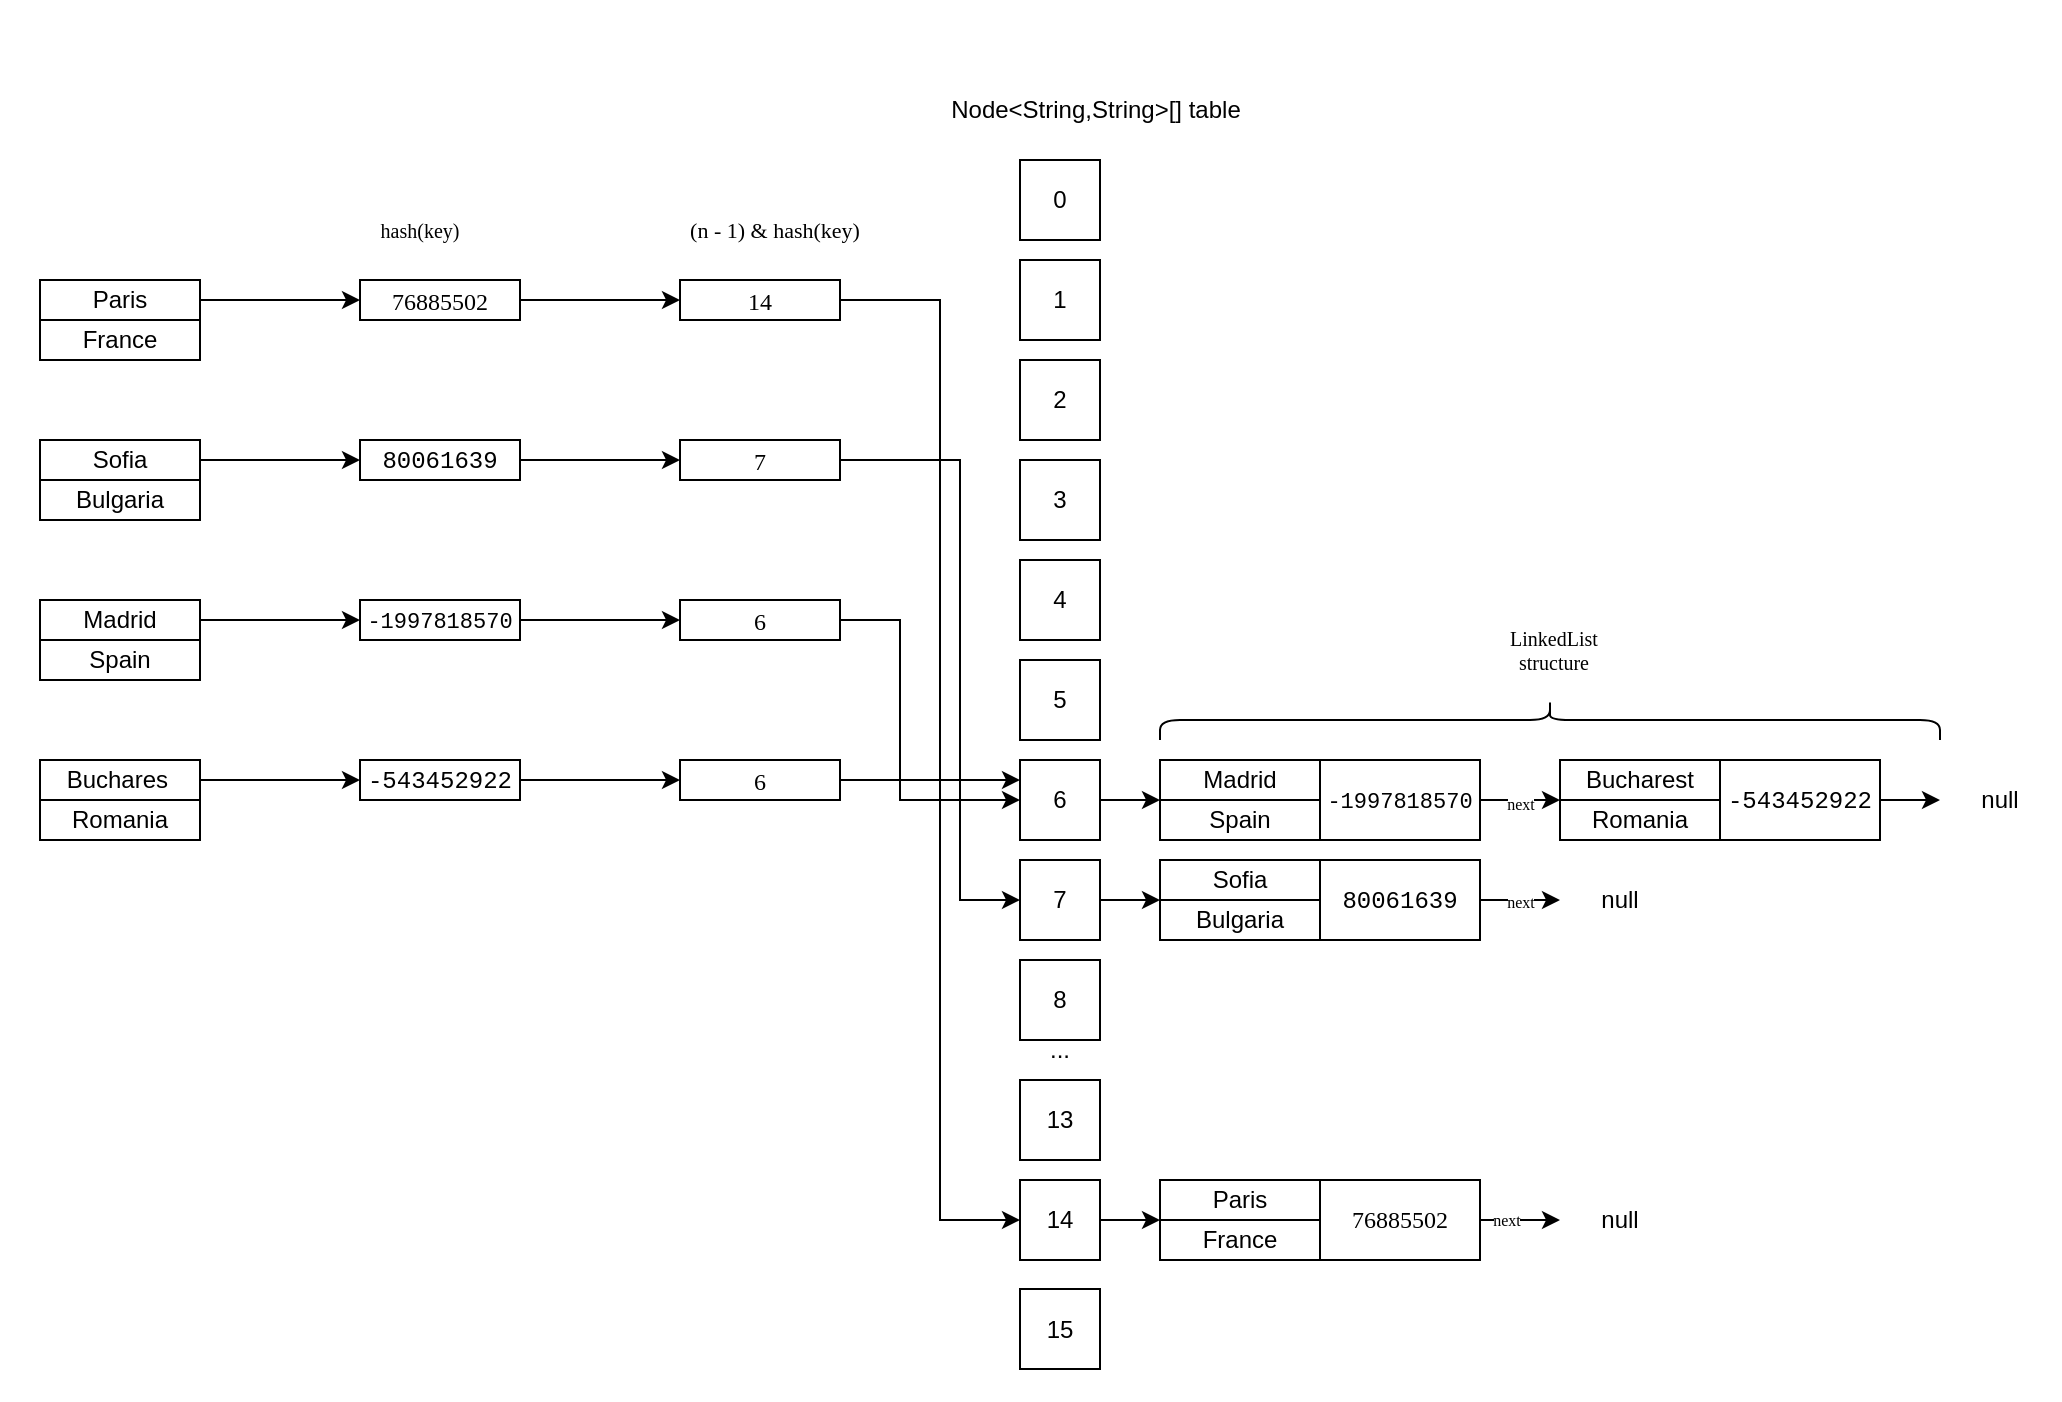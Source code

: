 <mxfile version="15.7.3" type="device"><diagram id="Nvndok4tafGtLgU46v9d" name="Page-1"><mxGraphModel dx="1106" dy="2089" grid="1" gridSize="10" guides="1" tooltips="1" connect="1" arrows="1" fold="1" page="1" pageScale="1" pageWidth="827" pageHeight="1169" math="0" shadow="0"><root><mxCell id="0"/><mxCell id="1" parent="0"/><mxCell id="9T-DCIoumY3WZhUEI2T4-92" value="" style="rounded=0;whiteSpace=wrap;html=1;labelBackgroundColor=#FFFFFF;fontFamily=Verdana;fontSize=10;fontColor=#000000;align=left;strokeColor=none;" vertex="1" parent="1"><mxGeometry x="20" y="-60" width="1030" height="700" as="geometry"/></mxCell><mxCell id="Ldy0dOYnpSdheRicfwM3-1" value="0" style="rounded=0;whiteSpace=wrap;html=1;" parent="1" vertex="1"><mxGeometry x="530" y="20" width="40" height="40" as="geometry"/></mxCell><mxCell id="Ldy0dOYnpSdheRicfwM3-2" value="1" style="rounded=0;whiteSpace=wrap;html=1;" parent="1" vertex="1"><mxGeometry x="530" y="70" width="40" height="40" as="geometry"/></mxCell><mxCell id="Ldy0dOYnpSdheRicfwM3-3" value="2" style="rounded=0;whiteSpace=wrap;html=1;" parent="1" vertex="1"><mxGeometry x="530" y="120" width="40" height="40" as="geometry"/></mxCell><mxCell id="Ldy0dOYnpSdheRicfwM3-4" value="3" style="rounded=0;whiteSpace=wrap;html=1;" parent="1" vertex="1"><mxGeometry x="530" y="170" width="40" height="40" as="geometry"/></mxCell><mxCell id="Ldy0dOYnpSdheRicfwM3-5" value="4" style="rounded=0;whiteSpace=wrap;html=1;" parent="1" vertex="1"><mxGeometry x="530" y="220" width="40" height="40" as="geometry"/></mxCell><mxCell id="Ldy0dOYnpSdheRicfwM3-6" value="5" style="rounded=0;whiteSpace=wrap;html=1;" parent="1" vertex="1"><mxGeometry x="530" y="270" width="40" height="40" as="geometry"/></mxCell><mxCell id="Ldy0dOYnpSdheRicfwM3-7" value="13" style="rounded=0;whiteSpace=wrap;html=1;" parent="1" vertex="1"><mxGeometry x="530" y="480" width="40" height="40" as="geometry"/></mxCell><mxCell id="9T-DCIoumY3WZhUEI2T4-77" style="edgeStyle=orthogonalEdgeStyle;rounded=0;orthogonalLoop=1;jettySize=auto;html=1;exitX=1;exitY=0.5;exitDx=0;exitDy=0;entryX=0;entryY=0;entryDx=0;entryDy=0;fontFamily=Verdana;fontSize=10;fontColor=#000000;" edge="1" parent="1" source="Ldy0dOYnpSdheRicfwM3-8" target="9T-DCIoumY3WZhUEI2T4-28"><mxGeometry relative="1" as="geometry"/></mxCell><mxCell id="Ldy0dOYnpSdheRicfwM3-8" value="14" style="rounded=0;whiteSpace=wrap;html=1;" parent="1" vertex="1"><mxGeometry x="530" y="530" width="40" height="40" as="geometry"/></mxCell><mxCell id="Ldy0dOYnpSdheRicfwM3-9" value="15" style="rounded=0;whiteSpace=wrap;html=1;" parent="1" vertex="1"><mxGeometry x="530" y="584.5" width="40" height="40" as="geometry"/></mxCell><mxCell id="Ldy0dOYnpSdheRicfwM3-10" value="..." style="text;html=1;strokeColor=none;fillColor=none;align=center;verticalAlign=middle;whiteSpace=wrap;rounded=0;" parent="1" vertex="1"><mxGeometry x="520" y="450" width="60" height="30" as="geometry"/></mxCell><mxCell id="Ldy0dOYnpSdheRicfwM3-11" value="Node&amp;lt;String,String&amp;gt;[] table" style="text;html=1;strokeColor=none;fillColor=none;align=center;verticalAlign=middle;whiteSpace=wrap;rounded=0;" parent="1" vertex="1"><mxGeometry x="470" y="-20" width="196" height="30" as="geometry"/></mxCell><mxCell id="9T-DCIoumY3WZhUEI2T4-21" style="edgeStyle=orthogonalEdgeStyle;rounded=0;orthogonalLoop=1;jettySize=auto;html=1;exitX=1;exitY=0.5;exitDx=0;exitDy=0;entryX=0;entryY=0.5;entryDx=0;entryDy=0;fontFamily=Verdana;fontColor=#000000;" edge="1" parent="1" source="9T-DCIoumY3WZhUEI2T4-2" target="9T-DCIoumY3WZhUEI2T4-7"><mxGeometry relative="1" as="geometry"/></mxCell><mxCell id="9T-DCIoumY3WZhUEI2T4-2" value="Paris" style="rounded=0;whiteSpace=wrap;html=1;" vertex="1" parent="1"><mxGeometry x="40" y="80" width="80" height="20" as="geometry"/></mxCell><mxCell id="9T-DCIoumY3WZhUEI2T4-3" value="France" style="rounded=0;whiteSpace=wrap;html=1;" vertex="1" parent="1"><mxGeometry x="40" y="100" width="80" height="20" as="geometry"/></mxCell><mxCell id="9T-DCIoumY3WZhUEI2T4-22" style="edgeStyle=orthogonalEdgeStyle;rounded=0;orthogonalLoop=1;jettySize=auto;html=1;exitX=1;exitY=0.5;exitDx=0;exitDy=0;entryX=0;entryY=0.5;entryDx=0;entryDy=0;fontFamily=Verdana;fontColor=#000000;" edge="1" parent="1" source="9T-DCIoumY3WZhUEI2T4-7" target="9T-DCIoumY3WZhUEI2T4-9"><mxGeometry relative="1" as="geometry"/></mxCell><mxCell id="9T-DCIoumY3WZhUEI2T4-7" value="&lt;div style=&quot;line-height: 18px&quot;&gt;&lt;font face=&quot;Verdana&quot; style=&quot;background-color: rgb(255 , 255 , 255)&quot;&gt;76885502&lt;/font&gt;&lt;/div&gt;" style="rounded=0;whiteSpace=wrap;html=1;" vertex="1" parent="1"><mxGeometry x="200" y="80" width="80" height="20" as="geometry"/></mxCell><mxCell id="9T-DCIoumY3WZhUEI2T4-20" style="edgeStyle=orthogonalEdgeStyle;rounded=0;orthogonalLoop=1;jettySize=auto;html=1;exitX=1;exitY=0.5;exitDx=0;exitDy=0;entryX=0;entryY=0.5;entryDx=0;entryDy=0;fontFamily=Verdana;fontColor=#000000;" edge="1" parent="1" source="9T-DCIoumY3WZhUEI2T4-9" target="Ldy0dOYnpSdheRicfwM3-8"><mxGeometry relative="1" as="geometry"><Array as="points"><mxPoint x="490" y="90"/><mxPoint x="490" y="550"/></Array></mxGeometry></mxCell><mxCell id="9T-DCIoumY3WZhUEI2T4-9" value="&lt;div style=&quot;line-height: 18px&quot;&gt;&lt;font face=&quot;Verdana&quot; style=&quot;background-color: rgb(255 , 255 , 255)&quot;&gt;14&lt;/font&gt;&lt;/div&gt;" style="rounded=0;whiteSpace=wrap;html=1;" vertex="1" parent="1"><mxGeometry x="360" y="80" width="80" height="20" as="geometry"/></mxCell><mxCell id="9T-DCIoumY3WZhUEI2T4-63" style="edgeStyle=orthogonalEdgeStyle;rounded=0;orthogonalLoop=1;jettySize=auto;html=1;exitX=1;exitY=0.5;exitDx=0;exitDy=0;entryX=0;entryY=0;entryDx=0;entryDy=0;fontFamily=Verdana;fontSize=11;fontColor=#000000;" edge="1" parent="1" source="9T-DCIoumY3WZhUEI2T4-10" target="9T-DCIoumY3WZhUEI2T4-56"><mxGeometry relative="1" as="geometry"/></mxCell><mxCell id="9T-DCIoumY3WZhUEI2T4-10" value="6" style="rounded=0;whiteSpace=wrap;html=1;" vertex="1" parent="1"><mxGeometry x="530" y="320" width="40" height="40" as="geometry"/></mxCell><mxCell id="9T-DCIoumY3WZhUEI2T4-78" style="edgeStyle=orthogonalEdgeStyle;rounded=0;orthogonalLoop=1;jettySize=auto;html=1;exitX=1;exitY=0.5;exitDx=0;exitDy=0;entryX=0;entryY=0;entryDx=0;entryDy=0;fontFamily=Verdana;fontSize=10;fontColor=#000000;" edge="1" parent="1" source="9T-DCIoumY3WZhUEI2T4-11" target="9T-DCIoumY3WZhUEI2T4-46"><mxGeometry relative="1" as="geometry"/></mxCell><mxCell id="9T-DCIoumY3WZhUEI2T4-11" value="7" style="rounded=0;whiteSpace=wrap;html=1;" vertex="1" parent="1"><mxGeometry x="530" y="370" width="40" height="40" as="geometry"/></mxCell><mxCell id="9T-DCIoumY3WZhUEI2T4-12" value="8" style="rounded=0;whiteSpace=wrap;html=1;" vertex="1" parent="1"><mxGeometry x="530" y="420" width="40" height="40" as="geometry"/></mxCell><mxCell id="9T-DCIoumY3WZhUEI2T4-91" style="edgeStyle=orthogonalEdgeStyle;rounded=0;orthogonalLoop=1;jettySize=auto;html=1;exitX=1;exitY=0.5;exitDx=0;exitDy=0;fontFamily=Verdana;fontSize=10;fontColor=#000000;" edge="1" parent="1" source="9T-DCIoumY3WZhUEI2T4-24" target="9T-DCIoumY3WZhUEI2T4-90"><mxGeometry relative="1" as="geometry"/></mxCell><mxCell id="9T-DCIoumY3WZhUEI2T4-102" value="next" style="edgeLabel;html=1;align=center;verticalAlign=middle;resizable=0;points=[];fontSize=8;fontFamily=Verdana;fontColor=#000000;" vertex="1" connectable="0" parent="9T-DCIoumY3WZhUEI2T4-91"><mxGeometry x="-0.35" relative="1" as="geometry"><mxPoint as="offset"/></mxGeometry></mxCell><mxCell id="9T-DCIoumY3WZhUEI2T4-24" value="&lt;span style=&quot;font-family: &amp;#34;verdana&amp;#34; ; background-color: rgb(255 , 255 , 255)&quot;&gt;76885502&lt;/span&gt;" style="rounded=0;whiteSpace=wrap;html=1;" vertex="1" parent="1"><mxGeometry x="680" y="530" width="80" height="40" as="geometry"/></mxCell><mxCell id="9T-DCIoumY3WZhUEI2T4-27" value="Paris" style="rounded=0;whiteSpace=wrap;html=1;" vertex="1" parent="1"><mxGeometry x="600" y="530" width="80" height="20" as="geometry"/></mxCell><mxCell id="9T-DCIoumY3WZhUEI2T4-28" value="France" style="rounded=0;whiteSpace=wrap;html=1;" vertex="1" parent="1"><mxGeometry x="600" y="550" width="80" height="20" as="geometry"/></mxCell><mxCell id="9T-DCIoumY3WZhUEI2T4-33" style="edgeStyle=orthogonalEdgeStyle;rounded=0;orthogonalLoop=1;jettySize=auto;html=1;exitX=1;exitY=0.5;exitDx=0;exitDy=0;fontFamily=Verdana;fontColor=#000000;" edge="1" parent="1" source="9T-DCIoumY3WZhUEI2T4-29" target="9T-DCIoumY3WZhUEI2T4-31"><mxGeometry relative="1" as="geometry"/></mxCell><mxCell id="9T-DCIoumY3WZhUEI2T4-29" value="Sofia" style="rounded=0;whiteSpace=wrap;html=1;" vertex="1" parent="1"><mxGeometry x="40" y="160" width="80" height="20" as="geometry"/></mxCell><mxCell id="9T-DCIoumY3WZhUEI2T4-30" value="Bulgaria" style="rounded=0;whiteSpace=wrap;html=1;" vertex="1" parent="1"><mxGeometry x="40" y="180" width="80" height="20" as="geometry"/></mxCell><mxCell id="9T-DCIoumY3WZhUEI2T4-38" style="edgeStyle=orthogonalEdgeStyle;rounded=0;orthogonalLoop=1;jettySize=auto;html=1;exitX=1;exitY=0.5;exitDx=0;exitDy=0;entryX=0;entryY=0.5;entryDx=0;entryDy=0;fontFamily=Verdana;fontColor=#000000;" edge="1" parent="1" source="9T-DCIoumY3WZhUEI2T4-31" target="9T-DCIoumY3WZhUEI2T4-34"><mxGeometry relative="1" as="geometry"/></mxCell><mxCell id="9T-DCIoumY3WZhUEI2T4-31" value="&lt;div style=&quot;line-height: 18px&quot;&gt;&lt;div style=&quot;font-family: &amp;#34;menlo&amp;#34; , &amp;#34;monaco&amp;#34; , &amp;#34;courier new&amp;#34; , monospace ; line-height: 18px&quot;&gt;&lt;font style=&quot;background-color: rgb(255 , 255 , 255)&quot;&gt;80061639&lt;/font&gt;&lt;/div&gt;&lt;/div&gt;" style="rounded=0;whiteSpace=wrap;html=1;" vertex="1" parent="1"><mxGeometry x="200" y="160" width="80" height="20" as="geometry"/></mxCell><mxCell id="9T-DCIoumY3WZhUEI2T4-79" style="edgeStyle=orthogonalEdgeStyle;rounded=0;orthogonalLoop=1;jettySize=auto;html=1;exitX=1;exitY=0.5;exitDx=0;exitDy=0;entryX=0;entryY=0.5;entryDx=0;entryDy=0;fontFamily=Verdana;fontSize=10;fontColor=#000000;" edge="1" parent="1" source="9T-DCIoumY3WZhUEI2T4-34" target="9T-DCIoumY3WZhUEI2T4-11"><mxGeometry relative="1" as="geometry"><Array as="points"><mxPoint x="500" y="170"/><mxPoint x="500" y="390"/></Array></mxGeometry></mxCell><mxCell id="9T-DCIoumY3WZhUEI2T4-34" value="&lt;div style=&quot;line-height: 18px&quot;&gt;&lt;font face=&quot;Verdana&quot; style=&quot;background-color: rgb(255 , 255 , 255)&quot;&gt;7&lt;/font&gt;&lt;/div&gt;" style="rounded=0;whiteSpace=wrap;html=1;" vertex="1" parent="1"><mxGeometry x="360" y="160" width="80" height="20" as="geometry"/></mxCell><mxCell id="9T-DCIoumY3WZhUEI2T4-42" value="&lt;font style=&quot;font-size: 8px&quot;&gt;next&lt;/font&gt;" style="edgeStyle=orthogonalEdgeStyle;rounded=0;orthogonalLoop=1;jettySize=auto;html=1;exitX=1;exitY=0.5;exitDx=0;exitDy=0;fontFamily=Verdana;fontColor=#000000;" edge="1" parent="1" source="9T-DCIoumY3WZhUEI2T4-43" target="9T-DCIoumY3WZhUEI2T4-44"><mxGeometry relative="1" as="geometry"/></mxCell><mxCell id="9T-DCIoumY3WZhUEI2T4-43" value="&lt;span style=&quot;font-family: &amp;#34;menlo&amp;#34; , &amp;#34;monaco&amp;#34; , &amp;#34;courier new&amp;#34; , monospace ; background-color: rgb(255 , 255 , 255)&quot;&gt;80061639&lt;/span&gt;" style="rounded=0;whiteSpace=wrap;html=1;" vertex="1" parent="1"><mxGeometry x="680" y="370" width="80" height="40" as="geometry"/></mxCell><mxCell id="9T-DCIoumY3WZhUEI2T4-44" value="null" style="text;html=1;strokeColor=none;fillColor=none;align=center;verticalAlign=middle;whiteSpace=wrap;rounded=0;" vertex="1" parent="1"><mxGeometry x="800" y="375" width="60" height="30" as="geometry"/></mxCell><mxCell id="9T-DCIoumY3WZhUEI2T4-45" value="Sofia" style="rounded=0;whiteSpace=wrap;html=1;" vertex="1" parent="1"><mxGeometry x="600" y="370" width="80" height="20" as="geometry"/></mxCell><mxCell id="9T-DCIoumY3WZhUEI2T4-46" value="Bulgaria" style="rounded=0;whiteSpace=wrap;html=1;" vertex="1" parent="1"><mxGeometry x="600" y="390" width="80" height="20" as="geometry"/></mxCell><mxCell id="9T-DCIoumY3WZhUEI2T4-47" style="edgeStyle=orthogonalEdgeStyle;rounded=0;orthogonalLoop=1;jettySize=auto;html=1;exitX=1;exitY=0.5;exitDx=0;exitDy=0;fontFamily=Verdana;fontColor=#000000;" edge="1" parent="1" source="9T-DCIoumY3WZhUEI2T4-48" target="9T-DCIoumY3WZhUEI2T4-51"><mxGeometry relative="1" as="geometry"/></mxCell><mxCell id="9T-DCIoumY3WZhUEI2T4-48" value="Madrid" style="rounded=0;whiteSpace=wrap;html=1;" vertex="1" parent="1"><mxGeometry x="40" y="240" width="80" height="20" as="geometry"/></mxCell><mxCell id="9T-DCIoumY3WZhUEI2T4-49" value="Spain" style="rounded=0;whiteSpace=wrap;html=1;" vertex="1" parent="1"><mxGeometry x="40" y="260" width="80" height="20" as="geometry"/></mxCell><mxCell id="9T-DCIoumY3WZhUEI2T4-50" style="edgeStyle=orthogonalEdgeStyle;rounded=0;orthogonalLoop=1;jettySize=auto;html=1;exitX=1;exitY=0.5;exitDx=0;exitDy=0;entryX=0;entryY=0.5;entryDx=0;entryDy=0;fontFamily=Verdana;fontColor=#000000;" edge="1" parent="1" source="9T-DCIoumY3WZhUEI2T4-51" target="9T-DCIoumY3WZhUEI2T4-52"><mxGeometry relative="1" as="geometry"/></mxCell><mxCell id="9T-DCIoumY3WZhUEI2T4-51" value="&lt;div style=&quot;line-height: 18px&quot;&gt;&lt;div style=&quot;font-family: &amp;#34;menlo&amp;#34; , &amp;#34;monaco&amp;#34; , &amp;#34;courier new&amp;#34; , monospace ; line-height: 18px&quot;&gt;&lt;font style=&quot;background-color: rgb(255 , 255 , 255) ; font-size: 11px&quot;&gt;-1997818570&lt;/font&gt;&lt;/div&gt;&lt;/div&gt;" style="rounded=0;whiteSpace=wrap;html=1;" vertex="1" parent="1"><mxGeometry x="200" y="240" width="80" height="20" as="geometry"/></mxCell><mxCell id="9T-DCIoumY3WZhUEI2T4-53" style="edgeStyle=orthogonalEdgeStyle;rounded=0;orthogonalLoop=1;jettySize=auto;html=1;exitX=1;exitY=0.5;exitDx=0;exitDy=0;entryX=0;entryY=0.5;entryDx=0;entryDy=0;fontFamily=Verdana;fontSize=11;fontColor=#000000;" edge="1" parent="1" source="9T-DCIoumY3WZhUEI2T4-52" target="9T-DCIoumY3WZhUEI2T4-10"><mxGeometry relative="1" as="geometry"><Array as="points"><mxPoint x="470" y="250"/><mxPoint x="470" y="340"/></Array></mxGeometry></mxCell><mxCell id="9T-DCIoumY3WZhUEI2T4-52" value="&lt;div style=&quot;line-height: 18px&quot;&gt;&lt;font face=&quot;Verdana&quot; style=&quot;background-color: rgb(255 , 255 , 255)&quot;&gt;6&lt;/font&gt;&lt;/div&gt;" style="rounded=0;whiteSpace=wrap;html=1;" vertex="1" parent="1"><mxGeometry x="360" y="240" width="80" height="20" as="geometry"/></mxCell><mxCell id="9T-DCIoumY3WZhUEI2T4-64" value="&lt;font style=&quot;font-size: 8px&quot;&gt;next&lt;/font&gt;" style="edgeStyle=orthogonalEdgeStyle;rounded=0;orthogonalLoop=1;jettySize=auto;html=1;exitX=1;exitY=0.5;exitDx=0;exitDy=0;fontFamily=Verdana;fontSize=11;fontColor=#000000;" edge="1" parent="1" source="9T-DCIoumY3WZhUEI2T4-54"><mxGeometry relative="1" as="geometry"><mxPoint x="800" y="340" as="targetPoint"/></mxGeometry></mxCell><mxCell id="9T-DCIoumY3WZhUEI2T4-54" value="&lt;span style=&quot;font-family: &amp;#34;menlo&amp;#34; , &amp;#34;monaco&amp;#34; , &amp;#34;courier new&amp;#34; , monospace ; font-size: 11px ; background-color: rgb(255 , 255 , 255)&quot;&gt;-1997818570&lt;/span&gt;" style="rounded=0;whiteSpace=wrap;html=1;" vertex="1" parent="1"><mxGeometry x="680" y="320" width="80" height="40" as="geometry"/></mxCell><mxCell id="9T-DCIoumY3WZhUEI2T4-55" value="Madrid" style="rounded=0;whiteSpace=wrap;html=1;" vertex="1" parent="1"><mxGeometry x="600" y="320" width="80" height="20" as="geometry"/></mxCell><mxCell id="9T-DCIoumY3WZhUEI2T4-56" value="Spain" style="rounded=0;whiteSpace=wrap;html=1;" vertex="1" parent="1"><mxGeometry x="600" y="340" width="80" height="20" as="geometry"/></mxCell><mxCell id="9T-DCIoumY3WZhUEI2T4-70" style="edgeStyle=orthogonalEdgeStyle;rounded=0;orthogonalLoop=1;jettySize=auto;html=1;exitX=1;exitY=0.5;exitDx=0;exitDy=0;fontFamily=Verdana;fontSize=10;fontColor=#000000;" edge="1" parent="1" source="9T-DCIoumY3WZhUEI2T4-66" target="9T-DCIoumY3WZhUEI2T4-69"><mxGeometry relative="1" as="geometry"/></mxCell><mxCell id="9T-DCIoumY3WZhUEI2T4-66" value="&lt;div style=&quot;font-family: &amp;#34;menlo&amp;#34; , &amp;#34;monaco&amp;#34; , &amp;#34;courier new&amp;#34; , monospace ; line-height: 18px&quot;&gt;&lt;span style=&quot;background-color: rgb(255 , 255 , 255)&quot;&gt;-543452922&lt;/span&gt;&lt;/div&gt;" style="rounded=0;whiteSpace=wrap;html=1;" vertex="1" parent="1"><mxGeometry x="880" y="320" width="80" height="40" as="geometry"/></mxCell><mxCell id="9T-DCIoumY3WZhUEI2T4-67" value="Bucharest" style="rounded=0;whiteSpace=wrap;html=1;" vertex="1" parent="1"><mxGeometry x="800" y="320" width="80" height="20" as="geometry"/></mxCell><mxCell id="9T-DCIoumY3WZhUEI2T4-68" value="Romania" style="rounded=0;whiteSpace=wrap;html=1;" vertex="1" parent="1"><mxGeometry x="800" y="340" width="80" height="20" as="geometry"/></mxCell><mxCell id="9T-DCIoumY3WZhUEI2T4-69" value="null" style="text;html=1;strokeColor=none;fillColor=none;align=center;verticalAlign=middle;whiteSpace=wrap;rounded=0;" vertex="1" parent="1"><mxGeometry x="990" y="325" width="60" height="30" as="geometry"/></mxCell><mxCell id="9T-DCIoumY3WZhUEI2T4-84" style="edgeStyle=orthogonalEdgeStyle;rounded=0;orthogonalLoop=1;jettySize=auto;html=1;exitX=1;exitY=0.5;exitDx=0;exitDy=0;fontFamily=Verdana;fontColor=#000000;" edge="1" parent="1" source="9T-DCIoumY3WZhUEI2T4-85" target="9T-DCIoumY3WZhUEI2T4-88"><mxGeometry relative="1" as="geometry"/></mxCell><mxCell id="9T-DCIoumY3WZhUEI2T4-85" value="Buchares&lt;span style=&quot;white-space: pre&quot;&gt;&#9;&lt;/span&gt;" style="rounded=0;whiteSpace=wrap;html=1;" vertex="1" parent="1"><mxGeometry x="40" y="320" width="80" height="20" as="geometry"/></mxCell><mxCell id="9T-DCIoumY3WZhUEI2T4-86" value="Romania" style="rounded=0;whiteSpace=wrap;html=1;" vertex="1" parent="1"><mxGeometry x="40" y="340" width="80" height="20" as="geometry"/></mxCell><mxCell id="9T-DCIoumY3WZhUEI2T4-87" style="edgeStyle=orthogonalEdgeStyle;rounded=0;orthogonalLoop=1;jettySize=auto;html=1;exitX=1;exitY=0.5;exitDx=0;exitDy=0;entryX=0;entryY=0.5;entryDx=0;entryDy=0;fontFamily=Verdana;fontColor=#000000;" edge="1" parent="1" source="9T-DCIoumY3WZhUEI2T4-88" target="9T-DCIoumY3WZhUEI2T4-89"><mxGeometry relative="1" as="geometry"/></mxCell><mxCell id="9T-DCIoumY3WZhUEI2T4-88" value="&lt;div style=&quot;line-height: 18px&quot;&gt;&lt;div style=&quot;font-family: &amp;#34;menlo&amp;#34; , &amp;#34;monaco&amp;#34; , &amp;#34;courier new&amp;#34; , monospace ; line-height: 18px&quot;&gt;&lt;span style=&quot;background-color: rgb(255 , 255 , 255)&quot;&gt;-543452922&lt;/span&gt;&lt;br&gt;&lt;/div&gt;&lt;/div&gt;" style="rounded=0;whiteSpace=wrap;html=1;" vertex="1" parent="1"><mxGeometry x="200" y="320" width="80" height="20" as="geometry"/></mxCell><mxCell id="9T-DCIoumY3WZhUEI2T4-94" style="edgeStyle=orthogonalEdgeStyle;rounded=0;orthogonalLoop=1;jettySize=auto;html=1;exitX=1;exitY=0.5;exitDx=0;exitDy=0;entryX=0;entryY=0.25;entryDx=0;entryDy=0;fontFamily=Verdana;fontSize=10;fontColor=#000000;" edge="1" parent="1" source="9T-DCIoumY3WZhUEI2T4-89" target="9T-DCIoumY3WZhUEI2T4-10"><mxGeometry relative="1" as="geometry"/></mxCell><mxCell id="9T-DCIoumY3WZhUEI2T4-89" value="&lt;div style=&quot;line-height: 18px&quot;&gt;&lt;font face=&quot;Verdana&quot; style=&quot;background-color: rgb(255 , 255 , 255)&quot;&gt;6&lt;/font&gt;&lt;/div&gt;" style="rounded=0;whiteSpace=wrap;html=1;" vertex="1" parent="1"><mxGeometry x="360" y="320" width="80" height="20" as="geometry"/></mxCell><mxCell id="9T-DCIoumY3WZhUEI2T4-90" value="null" style="text;html=1;strokeColor=none;fillColor=none;align=center;verticalAlign=middle;whiteSpace=wrap;rounded=0;" vertex="1" parent="1"><mxGeometry x="800" y="535" width="60" height="30" as="geometry"/></mxCell><mxCell id="9T-DCIoumY3WZhUEI2T4-95" value="LinkedList structure" style="text;html=1;strokeColor=none;fillColor=none;align=center;verticalAlign=middle;whiteSpace=wrap;rounded=0;labelBackgroundColor=#FFFFFF;fontFamily=Verdana;fontSize=10;fontColor=#000000;" vertex="1" parent="1"><mxGeometry x="767" y="250" width="60" height="30" as="geometry"/></mxCell><mxCell id="9T-DCIoumY3WZhUEI2T4-96" value="" style="shape=curlyBracket;whiteSpace=wrap;html=1;rounded=1;flipH=1;labelBackgroundColor=#FFFFFF;fontFamily=Verdana;fontSize=10;fontColor=#000000;align=left;direction=south;" vertex="1" parent="1"><mxGeometry x="600" y="290" width="390" height="20" as="geometry"/></mxCell><mxCell id="9T-DCIoumY3WZhUEI2T4-97" value="hash(key)" style="text;html=1;strokeColor=none;fillColor=none;align=center;verticalAlign=middle;whiteSpace=wrap;rounded=0;labelBackgroundColor=#FFFFFF;fontFamily=Verdana;fontSize=10;fontColor=#000000;" vertex="1" parent="1"><mxGeometry x="200" y="40" width="60" height="30" as="geometry"/></mxCell><mxCell id="9T-DCIoumY3WZhUEI2T4-99" value="&lt;div style=&quot;line-height: 18px&quot;&gt;&lt;span style=&quot;background-color: rgb(255 , 255 , 255)&quot;&gt;&lt;font style=&quot;font-size: 11px&quot;&gt;(n - 1) &amp;amp; hash(key)&lt;/font&gt;&lt;/span&gt;&lt;/div&gt;" style="text;html=1;strokeColor=none;fillColor=none;align=center;verticalAlign=middle;whiteSpace=wrap;rounded=0;labelBackgroundColor=#FFFFFF;fontFamily=Verdana;fontSize=10;fontColor=#000000;" vertex="1" parent="1"><mxGeometry x="345" y="40" width="125" height="30" as="geometry"/></mxCell></root></mxGraphModel></diagram></mxfile>